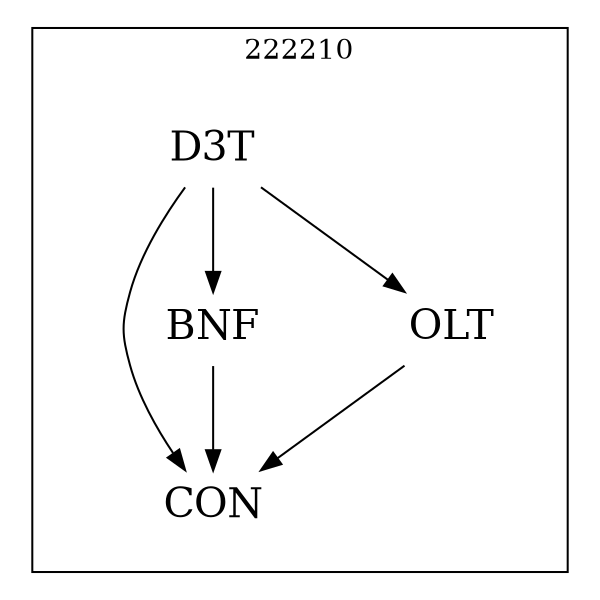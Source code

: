 strict digraph DAGS {
	size = "4,4!" ; ratio ="fill"; subgraph cluster_0{
			labeldoc = "t";
			label = "222210";node	[label= CON, shape = plaintext, fontsize=20] CON;node	[label= BNF, shape = plaintext, fontsize=20] BNF;node	[label= D3T, shape = plaintext, fontsize=20] D3T;node	[label= OLT, shape = plaintext, fontsize=20] OLT;
BNF->CON;
D3T->CON;
D3T->BNF;
D3T->OLT;
OLT->CON;
	}}